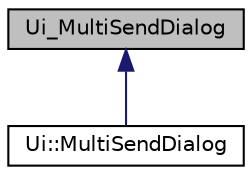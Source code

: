 digraph "Ui_MultiSendDialog"
{
 // LATEX_PDF_SIZE
  edge [fontname="Helvetica",fontsize="10",labelfontname="Helvetica",labelfontsize="10"];
  node [fontname="Helvetica",fontsize="10",shape=record];
  Node0 [label="Ui_MultiSendDialog",height=0.2,width=0.4,color="black", fillcolor="grey75", style="filled", fontcolor="black",tooltip=" "];
  Node0 -> Node1 [dir="back",color="midnightblue",fontsize="10",style="solid",fontname="Helvetica"];
  Node1 [label="Ui::MultiSendDialog",height=0.2,width=0.4,color="black", fillcolor="white", style="filled",URL="$class_ui_1_1_multi_send_dialog.html",tooltip=" "];
}
